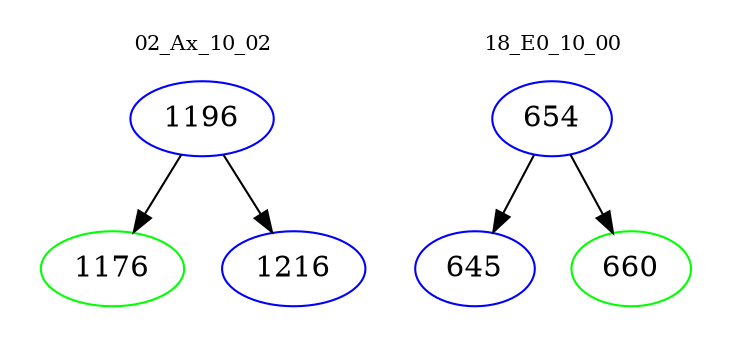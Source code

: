 digraph{
subgraph cluster_0 {
color = white
label = "02_Ax_10_02";
fontsize=10;
T0_1196 [label="1196", color="blue"]
T0_1196 -> T0_1176 [color="black"]
T0_1176 [label="1176", color="green"]
T0_1196 -> T0_1216 [color="black"]
T0_1216 [label="1216", color="blue"]
}
subgraph cluster_1 {
color = white
label = "18_E0_10_00";
fontsize=10;
T1_654 [label="654", color="blue"]
T1_654 -> T1_645 [color="black"]
T1_645 [label="645", color="blue"]
T1_654 -> T1_660 [color="black"]
T1_660 [label="660", color="green"]
}
}
